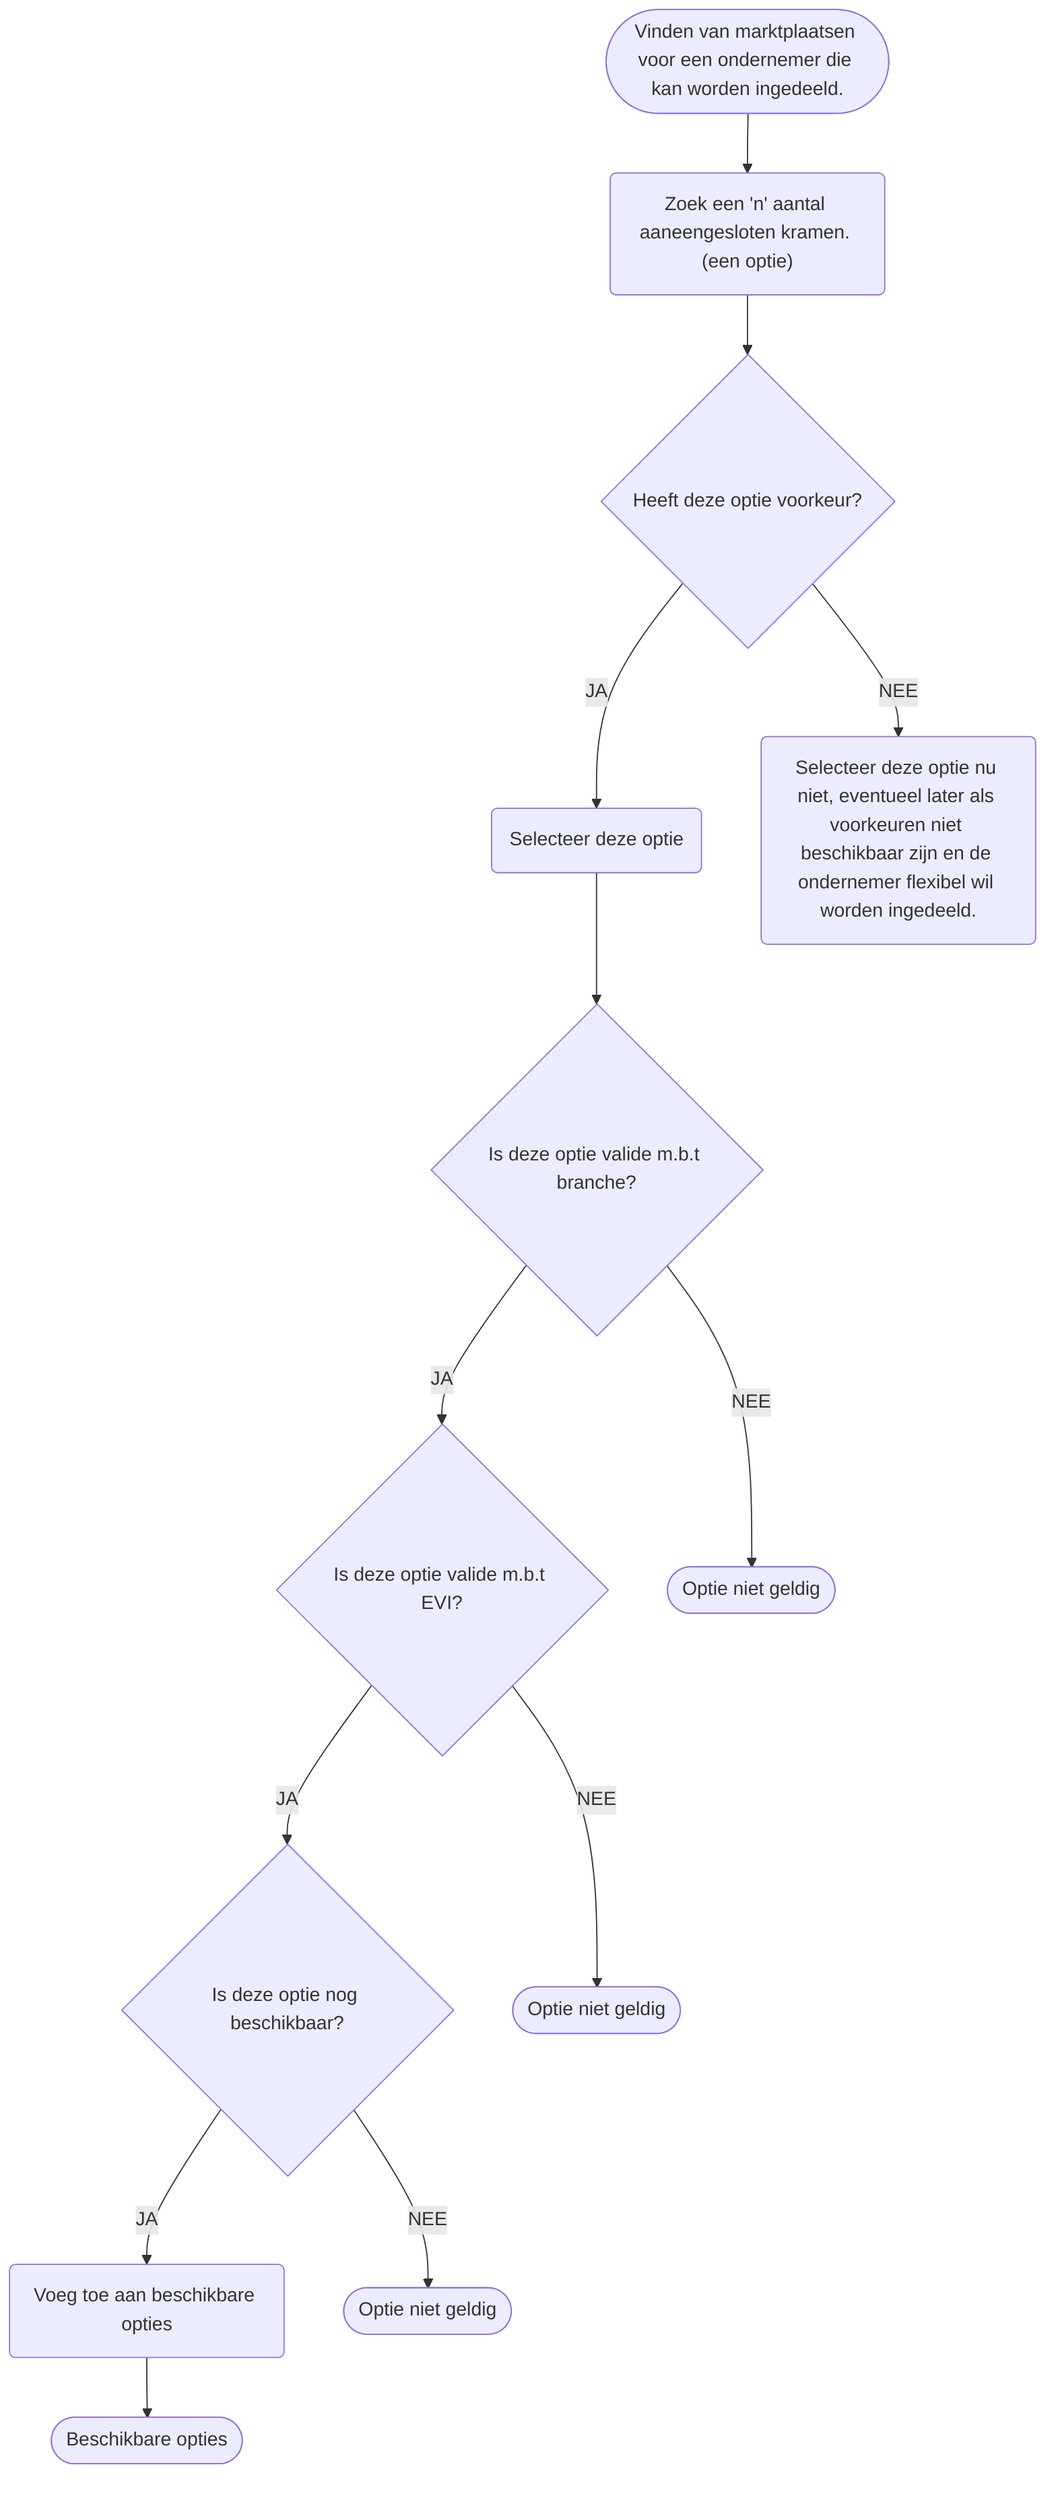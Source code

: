 graph TD
    A([Vinden van marktplaatsen voor een ondernemer die kan worden ingedeeld.]) -->
    B("Zoek een 'n' aantal aaneengesloten kramen. (een optie)") -->
    C{Heeft deze optie voorkeur?}
    C --JA--> C1(Selecteer deze optie) --> D
    C --NEE--> C2(Selecteer deze optie nu niet, eventueel later als voorkeuren niet beschikbaar zijn en de ondernemer flexibel wil worden ingedeeld.)
    D{Is deze optie valide m.b.t branche?}
    D --JA--> E
    D --NEE--> D2([Optie niet geldig])
    E{Is deze optie valide m.b.t EVI?}
    E --JA--> F
    E --NEE--> E2([Optie niet geldig])
    F{Is deze optie nog beschikbaar?}
    F --JA--> OK(Voeg toe aan beschikbare opties) --> DONE
    F --NEE--> F2([Optie niet geldig])
    DONE([Beschikbare opties])